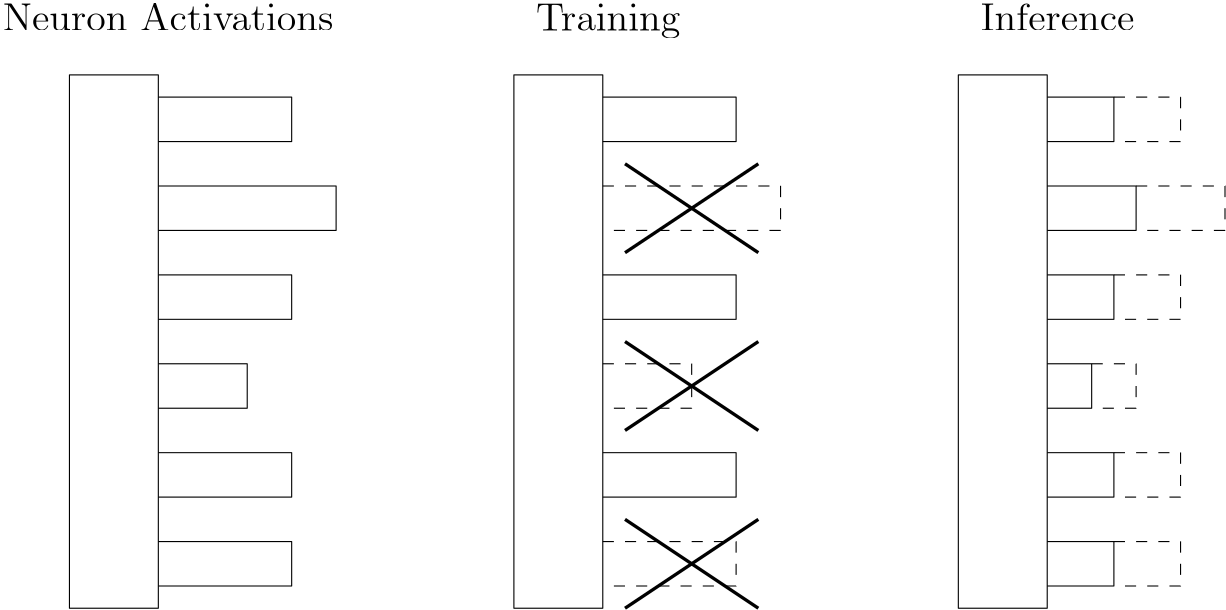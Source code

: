 <ipe version="70206" creator="Ipe 7.2.7">
<info created="D:20190318092631" modified="D:20190318092631"/>
<ipestyle name="basic">
<symbol name="arrow/arc(spx)">
<path stroke="sym-stroke" fill="sym-stroke" pen="sym-pen">
0 0 m
-1 0.333 l
-1 -0.333 l
h
</path>
</symbol>
<symbol name="arrow/farc(spx)">
<path stroke="sym-stroke" fill="white" pen="sym-pen">
0 0 m
-1 0.333 l
-1 -0.333 l
h
</path>
</symbol>
<symbol name="arrow/ptarc(spx)">
<path stroke="sym-stroke" fill="sym-stroke" pen="sym-pen">
0 0 m
-1 0.333 l
-0.8 0 l
-1 -0.333 l
h
</path>
</symbol>
<symbol name="arrow/fptarc(spx)">
<path stroke="sym-stroke" fill="white" pen="sym-pen">
0 0 m
-1 0.333 l
-0.8 0 l
-1 -0.333 l
h
</path>
</symbol>
<symbol name="mark/circle(sx)" transformations="translations">
<path fill="sym-stroke">
0.6 0 0 0.6 0 0 e
0.4 0 0 0.4 0 0 e
</path>
</symbol>
<symbol name="mark/disk(sx)" transformations="translations">
<path fill="sym-stroke">
0.6 0 0 0.6 0 0 e
</path>
</symbol>
<symbol name="mark/fdisk(sfx)" transformations="translations">
<group>
<path fill="sym-fill">
0.5 0 0 0.5 0 0 e
</path>
<path fill="sym-stroke" fillrule="eofill">
0.6 0 0 0.6 0 0 e
0.4 0 0 0.4 0 0 e
</path>
</group>
</symbol>
<symbol name="mark/box(sx)" transformations="translations">
<path fill="sym-stroke" fillrule="eofill">
-0.6 -0.6 m
0.6 -0.6 l
0.6 0.6 l
-0.6 0.6 l
h
-0.4 -0.4 m
0.4 -0.4 l
0.4 0.4 l
-0.4 0.4 l
h
</path>
</symbol>
<symbol name="mark/square(sx)" transformations="translations">
<path fill="sym-stroke">
-0.6 -0.6 m
0.6 -0.6 l
0.6 0.6 l
-0.6 0.6 l
h
</path>
</symbol>
<symbol name="mark/fsquare(sfx)" transformations="translations">
<group>
<path fill="sym-fill">
-0.5 -0.5 m
0.5 -0.5 l
0.5 0.5 l
-0.5 0.5 l
h
</path>
<path fill="sym-stroke" fillrule="eofill">
-0.6 -0.6 m
0.6 -0.6 l
0.6 0.6 l
-0.6 0.6 l
h
-0.4 -0.4 m
0.4 -0.4 l
0.4 0.4 l
-0.4 0.4 l
h
</path>
</group>
</symbol>
<symbol name="mark/cross(sx)" transformations="translations">
<group>
<path fill="sym-stroke">
-0.43 -0.57 m
0.57 0.43 l
0.43 0.57 l
-0.57 -0.43 l
h
</path>
<path fill="sym-stroke">
-0.43 0.57 m
0.57 -0.43 l
0.43 -0.57 l
-0.57 0.43 l
h
</path>
</group>
</symbol>
<symbol name="arrow/fnormal(spx)">
<path stroke="sym-stroke" fill="white" pen="sym-pen">
0 0 m
-1 0.333 l
-1 -0.333 l
h
</path>
</symbol>
<symbol name="arrow/pointed(spx)">
<path stroke="sym-stroke" fill="sym-stroke" pen="sym-pen">
0 0 m
-1 0.333 l
-0.8 0 l
-1 -0.333 l
h
</path>
</symbol>
<symbol name="arrow/fpointed(spx)">
<path stroke="sym-stroke" fill="white" pen="sym-pen">
0 0 m
-1 0.333 l
-0.8 0 l
-1 -0.333 l
h
</path>
</symbol>
<symbol name="arrow/linear(spx)">
<path stroke="sym-stroke" pen="sym-pen">
-1 0.333 m
0 0 l
-1 -0.333 l
</path>
</symbol>
<symbol name="arrow/fdouble(spx)">
<path stroke="sym-stroke" fill="white" pen="sym-pen">
0 0 m
-1 0.333 l
-1 -0.333 l
h
-1 0 m
-2 0.333 l
-2 -0.333 l
h
</path>
</symbol>
<symbol name="arrow/double(spx)">
<path stroke="sym-stroke" fill="sym-stroke" pen="sym-pen">
0 0 m
-1 0.333 l
-1 -0.333 l
h
-1 0 m
-2 0.333 l
-2 -0.333 l
h
</path>
</symbol>
<pen name="heavier" value="0.8"/>
<pen name="fat" value="1.2"/>
<pen name="ultrafat" value="2"/>
<symbolsize name="large" value="5"/>
<symbolsize name="small" value="2"/>
<symbolsize name="tiny" value="1.1"/>
<arrowsize name="large" value="10"/>
<arrowsize name="small" value="5"/>
<arrowsize name="tiny" value="3"/>
<color name="red" value="1 0 0"/>
<color name="green" value="0 1 0"/>
<color name="blue" value="0 0 1"/>
<color name="yellow" value="1 1 0"/>
<color name="orange" value="1 0.647 0"/>
<color name="gold" value="1 0.843 0"/>
<color name="purple" value="0.627 0.125 0.941"/>
<color name="gray" value="0.745"/>
<color name="brown" value="0.647 0.165 0.165"/>
<color name="navy" value="0 0 0.502"/>
<color name="pink" value="1 0.753 0.796"/>
<color name="seagreen" value="0.18 0.545 0.341"/>
<color name="turquoise" value="0.251 0.878 0.816"/>
<color name="violet" value="0.933 0.51 0.933"/>
<color name="darkblue" value="0 0 0.545"/>
<color name="darkcyan" value="0 0.545 0.545"/>
<color name="darkgray" value="0.663"/>
<color name="darkgreen" value="0 0.392 0"/>
<color name="darkmagenta" value="0.545 0 0.545"/>
<color name="darkorange" value="1 0.549 0"/>
<color name="darkred" value="0.545 0 0"/>
<color name="lightblue" value="0.678 0.847 0.902"/>
<color name="lightcyan" value="0.878 1 1"/>
<color name="lightgray" value="0.827"/>
<color name="lightgreen" value="0.565 0.933 0.565"/>
<color name="lightyellow" value="1 1 0.878"/>
<dashstyle name="dashed" value="[4] 0"/>
<dashstyle name="dotted" value="[1 3] 0"/>
<dashstyle name="dash dotted" value="[4 2 1 2] 0"/>
<dashstyle name="dash dot dotted" value="[4 2 1 2 1 2] 0"/>
<textsize name="large" value="\large"/>
<textsize name="Large" value="\Large"/>
<textsize name="LARGE" value="\LARGE"/>
<textsize name="huge" value="\huge"/>
<textsize name="Huge" value="\Huge"/>
<textsize name="small" value="\small"/>
<textsize name="footnote" value="\footnotesize"/>
<textsize name="tiny" value="\tiny"/>
<textstyle name="center" begin="\begin{center}" end="\end{center}"/>
<textstyle name="itemize" begin="\begin{itemize}" end="\end{itemize}"/>
<textstyle name="item" begin="\begin{itemize}\item{}" end="\end{itemize}"/>
<gridsize name="4 pts" value="4"/>
<gridsize name="8 pts (~3 mm)" value="8"/>
<gridsize name="16 pts (~6 mm)" value="16"/>
<gridsize name="32 pts (~12 mm)" value="32"/>
<gridsize name="10 pts (~3.5 mm)" value="10"/>
<gridsize name="20 pts (~7 mm)" value="20"/>
<gridsize name="14 pts (~5 mm)" value="14"/>
<gridsize name="28 pts (~10 mm)" value="28"/>
<gridsize name="56 pts (~20 mm)" value="56"/>
<anglesize name="90 deg" value="90"/>
<anglesize name="60 deg" value="60"/>
<anglesize name="45 deg" value="45"/>
<anglesize name="30 deg" value="30"/>
<anglesize name="22.5 deg" value="22.5"/>
<opacity name="10%" value="0.1"/>
<opacity name="30%" value="0.3"/>
<opacity name="50%" value="0.5"/>
<opacity name="75%" value="0.75"/>
<tiling name="falling" angle="-60" step="4" width="1"/>
<tiling name="rising" angle="30" step="4" width="1"/>
</ipestyle>
<page>
<layer name="alpha"/>
<view layers="alpha" active="alpha"/>
<path layer="alpha" stroke="black">
96 768 m
96 576 l
128 576 l
128 768 l
h
</path>
<path stroke="black">
128 760 m
176 760 l
176 744 l
128 744 l
</path>
<path stroke="black">
128 728 m
192 728 l
192 712 l
128 712 l
</path>
<path stroke="black">
128 696 m
176 696 l
176 680 l
128 680 l
</path>
<path stroke="black">
128 664 m
160 664 l
160 648 l
128 648 l
</path>
<path stroke="black">
128 632 m
176 632 l
176 616 l
128 616 l
</path>
<path stroke="black">
128 600 m
176 600 l
176 584 l
128 584 l
</path>
<text matrix="1 0 0 1 -16 -8" transformations="translations" pos="88 792" stroke="black" type="label" width="119.079" height="9.803" depth="0" valign="baseline" size="Large">Neuron Activations</text>
<path matrix="1 0 0 1 160 0" stroke="black">
96 768 m
96 576 l
128 576 l
128 768 l
h
</path>
<path matrix="1 0 0 1 160 0" stroke="black">
128 760 m
176 760 l
176 744 l
128 744 l
</path>
<path matrix="1 0 0 1 160 0" stroke="black" dash="dashed">
128 728 m
192 728 l
192 712 l
128 712 l
</path>
<path matrix="1 0 0 1 160 0" stroke="black">
128 696 m
176 696 l
176 680 l
128 680 l
</path>
<path matrix="1 0 0 1 160 0" stroke="black" dash="dashed">
128 664 m
160 664 l
160 648 l
128 648 l
</path>
<path matrix="1 0 0 1 160 0" stroke="black">
128 632 m
176 632 l
176 616 l
128 616 l
</path>
<path matrix="1 0 0 1 160 0" stroke="black" dash="dashed">
128 600 m
176 600 l
176 584 l
128 584 l
</path>
<text matrix="1 0 0 1 176 -8" transformations="translations" pos="88 792" stroke="black" type="label" width="51.896" height="9.803" depth="2.79" valign="baseline" size="Large">Training</text>
<path matrix="1 0 0 1 0 -32" stroke="black" pen="fat">
296 768 m
344 736 l
</path>
<path matrix="1 0 0 1 0 -32" stroke="black" pen="fat">
296 736 m
344 768 l
</path>
<path matrix="1 0 0 1 0 -96" stroke="black" pen="fat">
296 768 m
344 736 l
</path>
<path matrix="1 0 0 1 0 -96" stroke="black" pen="fat">
296 736 m
344 768 l
</path>
<path matrix="1 0 0 1 0 -160" stroke="black" pen="fat">
296 768 m
344 736 l
</path>
<path matrix="1 0 0 1 0 -160" stroke="black" pen="fat">
296 736 m
344 768 l
</path>
<path matrix="1 0 0 1 320 0" stroke="black">
96 768 m
96 576 l
128 576 l
128 768 l
h
</path>
<path stroke="black" dash="dashed">
472 760 m
496 760 l
496 744 l
472 744 l
</path>
<text matrix="1 0 0 1 336 -8" transformations="translations" pos="88 792" stroke="black" type="label" width="55.403" height="9.963" depth="0" valign="baseline" size="Large">Inference</text>
<path stroke="black">
448 760 m
472 760 l
472 744 l
448 744 l
</path>
<path stroke="black" dash="dashed">
480 728 m
512 728 l
512 712 l
480 712 l
</path>
<path stroke="black">
448 728 m
480 728 l
480 712 l
448 712 l
</path>
<path matrix="1 0 0 1 0 -64" stroke="black" dash="dashed">
472 760 m
496 760 l
496 744 l
472 744 l
</path>
<path matrix="1 0 0 1 0 -64" stroke="black">
448 760 m
472 760 l
472 744 l
448 744 l
</path>
<path stroke="black" dash="dashed">
464 664 m
480 664 l
480 648 l
464 648 l
</path>
<path stroke="black">
448 664 m
464 664 l
464 648 l
448 648 l
</path>
<path matrix="1 0 0 1 0 -128" stroke="black" dash="dashed">
472 760 m
496 760 l
496 744 l
472 744 l
</path>
<path matrix="1 0 0 1 0 -128" stroke="black">
448 760 m
472 760 l
472 744 l
448 744 l
</path>
<path matrix="1 0 0 1 0 -160" stroke="black" dash="dashed">
472 760 m
496 760 l
496 744 l
472 744 l
</path>
<path matrix="1 0 0 1 0 -160" stroke="black">
448 760 m
472 760 l
472 744 l
448 744 l
</path>
</page>
</ipe>
